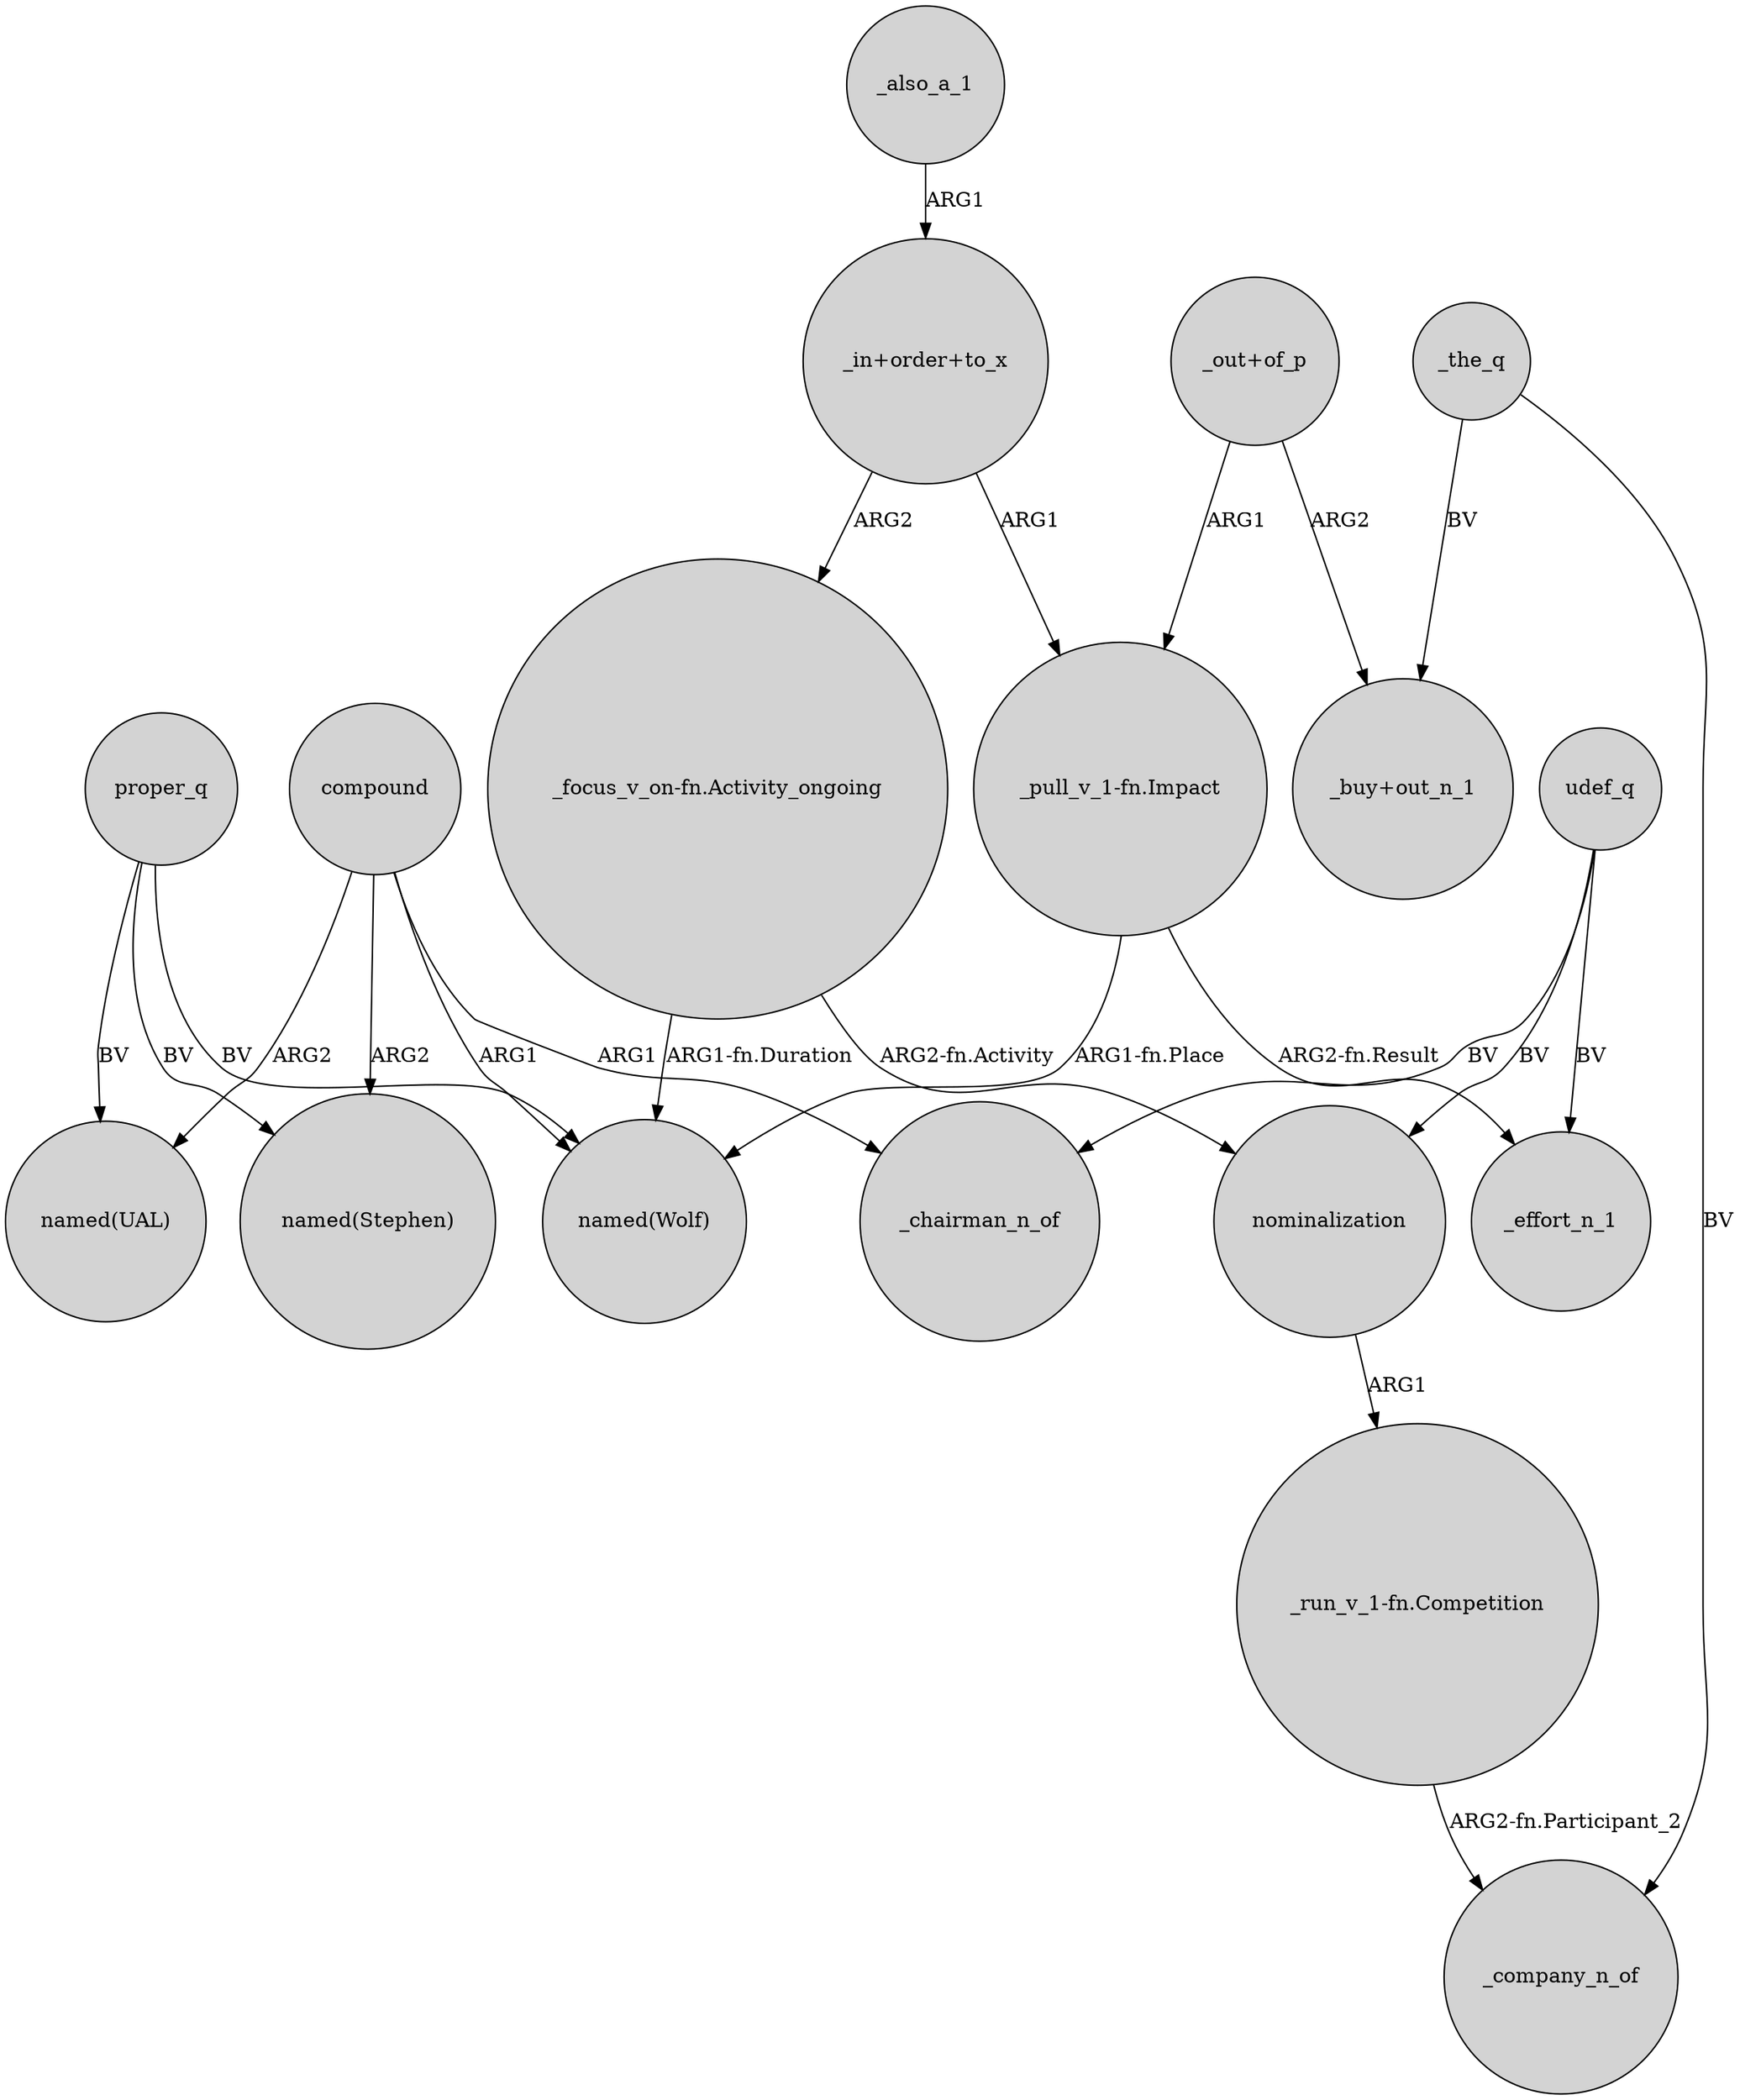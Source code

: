 digraph {
	node [shape=circle style=filled]
	udef_q -> _effort_n_1 [label=BV]
	compound -> "named(Stephen)" [label=ARG2]
	"_in+order+to_x" -> "_pull_v_1-fn.Impact" [label=ARG1]
	udef_q -> _chairman_n_of [label=BV]
	udef_q -> nominalization [label=BV]
	compound -> "named(Wolf)" [label=ARG1]
	"_run_v_1-fn.Competition" -> _company_n_of [label="ARG2-fn.Participant_2"]
	"_out+of_p" -> "_buy+out_n_1" [label=ARG2]
	"_out+of_p" -> "_pull_v_1-fn.Impact" [label=ARG1]
	proper_q -> "named(UAL)" [label=BV]
	"_in+order+to_x" -> "_focus_v_on-fn.Activity_ongoing" [label=ARG2]
	"_focus_v_on-fn.Activity_ongoing" -> nominalization [label="ARG2-fn.Activity"]
	proper_q -> "named(Stephen)" [label=BV]
	proper_q -> "named(Wolf)" [label=BV]
	_also_a_1 -> "_in+order+to_x" [label=ARG1]
	"_pull_v_1-fn.Impact" -> _effort_n_1 [label="ARG2-fn.Result"]
	"_pull_v_1-fn.Impact" -> "named(Wolf)" [label="ARG1-fn.Place"]
	compound -> _chairman_n_of [label=ARG1]
	"_focus_v_on-fn.Activity_ongoing" -> "named(Wolf)" [label="ARG1-fn.Duration"]
	nominalization -> "_run_v_1-fn.Competition" [label=ARG1]
	compound -> "named(UAL)" [label=ARG2]
	_the_q -> "_buy+out_n_1" [label=BV]
	_the_q -> _company_n_of [label=BV]
}
